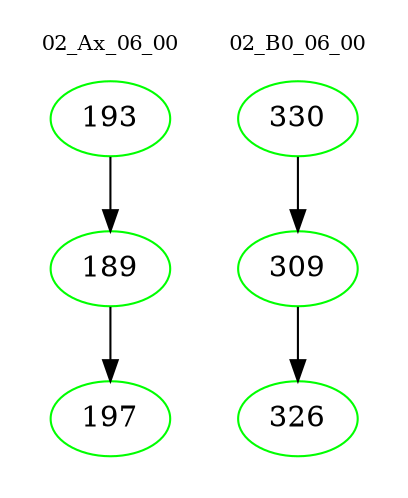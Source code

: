digraph{
subgraph cluster_0 {
color = white
label = "02_Ax_06_00";
fontsize=10;
T0_193 [label="193", color="green"]
T0_193 -> T0_189 [color="black"]
T0_189 [label="189", color="green"]
T0_189 -> T0_197 [color="black"]
T0_197 [label="197", color="green"]
}
subgraph cluster_1 {
color = white
label = "02_B0_06_00";
fontsize=10;
T1_330 [label="330", color="green"]
T1_330 -> T1_309 [color="black"]
T1_309 [label="309", color="green"]
T1_309 -> T1_326 [color="black"]
T1_326 [label="326", color="green"]
}
}
